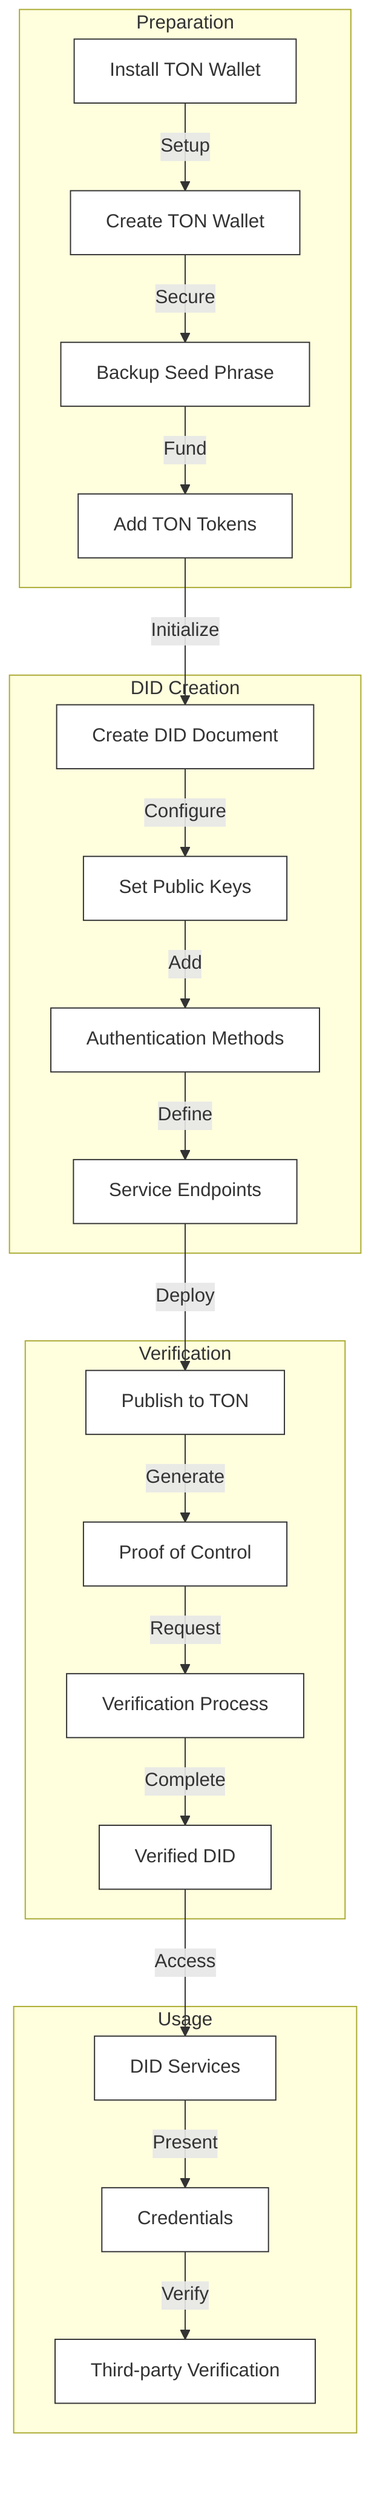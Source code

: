 graph TD
    subgraph Preparation
        A[Install TON Wallet] -->|Setup| B[Create TON Wallet]
        B -->|Secure| C[Backup Seed Phrase]
        C -->|Fund| D[Add TON Tokens]
    end

    subgraph DID Creation
        D -->|Initialize| E[Create DID Document]
        E -->|Configure| F[Set Public Keys]
        F -->|Add| G[Authentication Methods]
        G -->|Define| H[Service Endpoints]
    end

    subgraph Verification
        H -->|Deploy| I[Publish to TON]
        I -->|Generate| J[Proof of Control]
        J -->|Request| K[Verification Process]
        K -->|Complete| L[Verified DID]
    end

    subgraph Usage
        L -->|Access| M[DID Services]
        M -->|Present| N[Credentials]
        N -->|Verify| O[Third-party Verification]
    end

    classDef process fill:#ffffff,stroke:#333,stroke-width:1px
    classDef active fill:#f8f8f8,stroke:#333,stroke-width:2px
    class A,B,C,D,E,F,G,H,I,J,K,L,M,N,O process